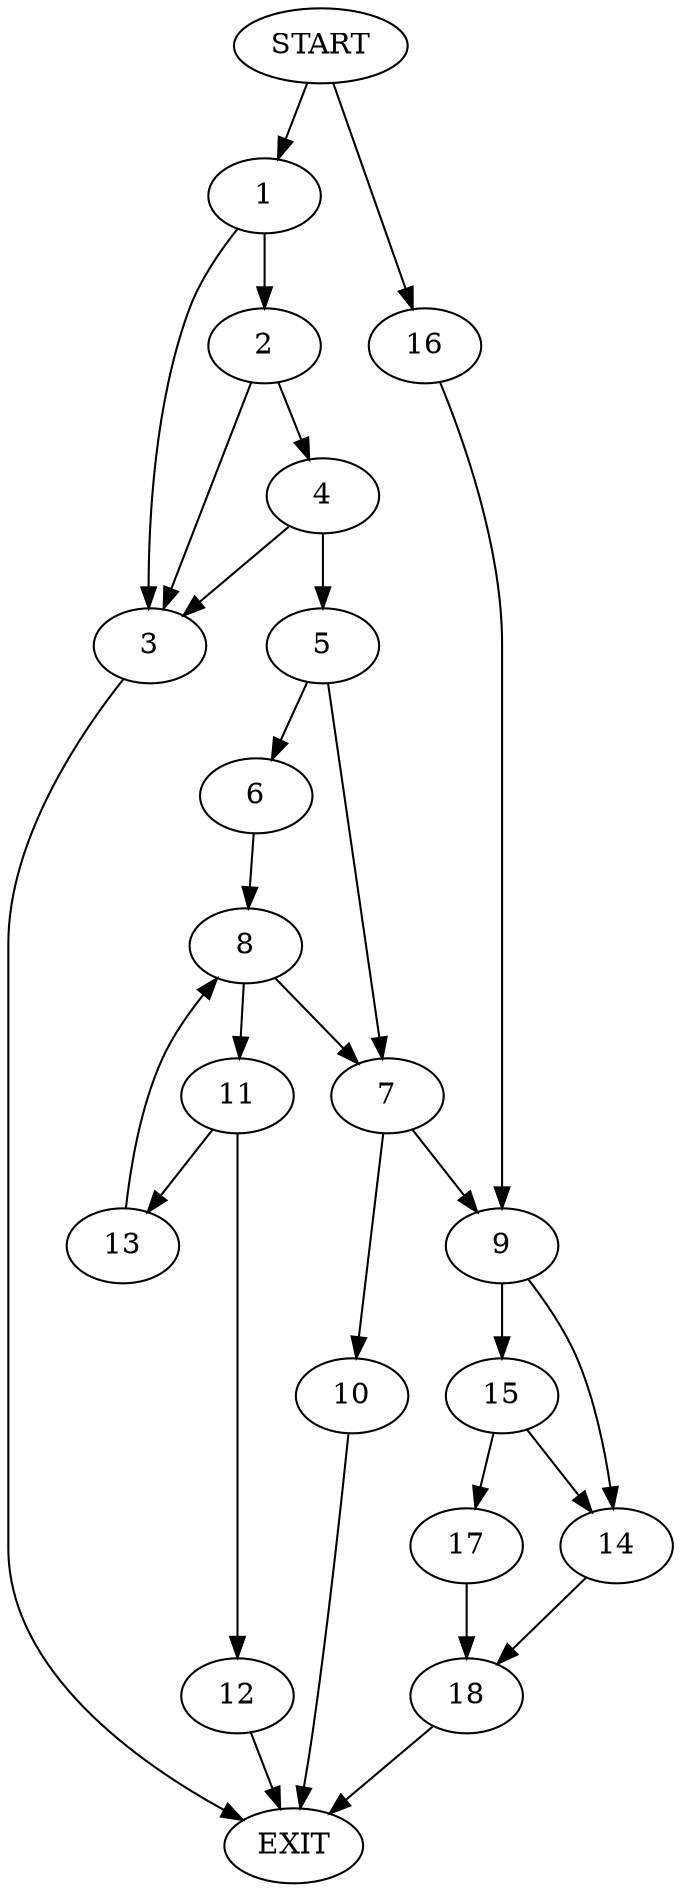 digraph {
0 [label="START"]
19 [label="EXIT"]
0 -> 1
1 -> 2
1 -> 3
2 -> 4
2 -> 3
3 -> 19
4 -> 5
4 -> 3
5 -> 6
5 -> 7
6 -> 8
7 -> 9
7 -> 10
8 -> 7
8 -> 11
11 -> 12
11 -> 13
13 -> 8
12 -> 19
9 -> 14
9 -> 15
10 -> 19
0 -> 16
16 -> 9
15 -> 17
15 -> 14
14 -> 18
17 -> 18
18 -> 19
}
